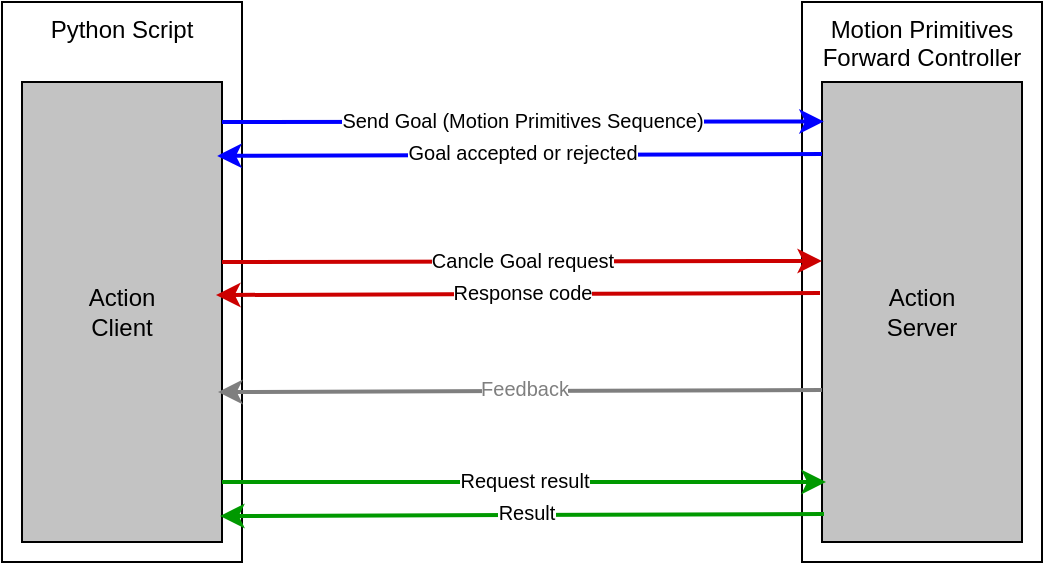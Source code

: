 <mxfile version="27.1.4">
  <diagram name="Page-1" id="9u_5SAsCUr1ULjLXrb9y">
    <mxGraphModel grid="1" page="1" gridSize="10" guides="1" tooltips="1" connect="1" arrows="1" fold="1" pageScale="1" pageWidth="850" pageHeight="1100" math="0" shadow="0" adaptiveColors="none">
      <root>
        <mxCell id="0" />
        <mxCell id="1" parent="0" />
        <mxCell id="sG7xvZkgZCj6ZZEBmGvM-1" value="Python Script" style="rounded=0;whiteSpace=wrap;html=1;verticalAlign=top;" vertex="1" parent="1">
          <mxGeometry x="40" y="280" width="120" height="280" as="geometry" />
        </mxCell>
        <mxCell id="sG7xvZkgZCj6ZZEBmGvM-2" value="Motion Primitives Forward Controller" style="rounded=0;whiteSpace=wrap;html=1;verticalAlign=top;" vertex="1" parent="1">
          <mxGeometry x="440" y="280" width="120" height="280" as="geometry" />
        </mxCell>
        <mxCell id="sG7xvZkgZCj6ZZEBmGvM-4" value="&lt;div&gt;Action&lt;/div&gt;&lt;div&gt;Server&lt;/div&gt;" style="rounded=0;whiteSpace=wrap;html=1;verticalAlign=middle;fillColor=#C3C3C3;" vertex="1" parent="1">
          <mxGeometry x="450" y="320" width="100" height="230" as="geometry" />
        </mxCell>
        <mxCell id="sG7xvZkgZCj6ZZEBmGvM-5" value="&lt;div&gt;Action&lt;/div&gt;&lt;div&gt;Client&lt;/div&gt;" style="rounded=0;whiteSpace=wrap;html=1;verticalAlign=middle;fillColor=#C3C3C3;" vertex="1" parent="1">
          <mxGeometry x="50" y="320" width="100" height="230" as="geometry" />
        </mxCell>
        <mxCell id="sG7xvZkgZCj6ZZEBmGvM-6" value="" style="endArrow=classic;html=1;rounded=0;entryX=0.009;entryY=0.086;entryDx=0;entryDy=0;entryPerimeter=0;strokeWidth=2;strokeColor=#0000FF;" edge="1" parent="1" target="sG7xvZkgZCj6ZZEBmGvM-4">
          <mxGeometry width="50" height="50" relative="1" as="geometry">
            <mxPoint x="150" y="340" as="sourcePoint" />
            <mxPoint x="340" y="430" as="targetPoint" />
          </mxGeometry>
        </mxCell>
        <mxCell id="sG7xvZkgZCj6ZZEBmGvM-7" value="Send Goal (Motion Primitives Sequence)" style="edgeLabel;html=1;align=center;verticalAlign=middle;resizable=0;points=[];fontSize=10;" connectable="0" vertex="1" parent="sG7xvZkgZCj6ZZEBmGvM-6">
          <mxGeometry x="-0.115" y="1" relative="1" as="geometry">
            <mxPoint x="17" as="offset" />
          </mxGeometry>
        </mxCell>
        <mxCell id="sG7xvZkgZCj6ZZEBmGvM-8" value="" style="endArrow=classic;html=1;rounded=0;exitX=0.987;exitY=0.088;exitDx=0;exitDy=0;exitPerimeter=0;entryX=0.976;entryY=0.178;entryDx=0;entryDy=0;entryPerimeter=0;strokeWidth=2;strokeColor=#0000FF;" edge="1" parent="1">
          <mxGeometry width="50" height="50" relative="1" as="geometry">
            <mxPoint x="450" y="356" as="sourcePoint" />
            <mxPoint x="147.6" y="356.94" as="targetPoint" />
          </mxGeometry>
        </mxCell>
        <mxCell id="sG7xvZkgZCj6ZZEBmGvM-9" value="Goal accepted or rejected" style="edgeLabel;html=1;align=center;verticalAlign=middle;resizable=0;points=[];fontSize=10;" connectable="0" vertex="1" parent="sG7xvZkgZCj6ZZEBmGvM-8">
          <mxGeometry x="-0.115" y="1" relative="1" as="geometry">
            <mxPoint x="-16" y="-3" as="offset" />
          </mxGeometry>
        </mxCell>
        <mxCell id="sG7xvZkgZCj6ZZEBmGvM-10" value="" style="endArrow=classic;html=1;rounded=0;entryX=0.009;entryY=0.086;entryDx=0;entryDy=0;entryPerimeter=0;strokeWidth=2;strokeColor=#CC0000;" edge="1" parent="1">
          <mxGeometry width="50" height="50" relative="1" as="geometry">
            <mxPoint x="150" y="410" as="sourcePoint" />
            <mxPoint x="450" y="409.5" as="targetPoint" />
          </mxGeometry>
        </mxCell>
        <mxCell id="sG7xvZkgZCj6ZZEBmGvM-11" value="Cancle Goal request" style="edgeLabel;html=1;align=center;verticalAlign=middle;resizable=0;points=[];fontSize=10;" connectable="0" vertex="1" parent="sG7xvZkgZCj6ZZEBmGvM-10">
          <mxGeometry x="-0.115" y="1" relative="1" as="geometry">
            <mxPoint x="17" as="offset" />
          </mxGeometry>
        </mxCell>
        <mxCell id="sG7xvZkgZCj6ZZEBmGvM-12" value="" style="endArrow=classic;html=1;rounded=0;exitX=0.987;exitY=0.088;exitDx=0;exitDy=0;exitPerimeter=0;entryX=0.976;entryY=0.178;entryDx=0;entryDy=0;entryPerimeter=0;strokeWidth=2;strokeColor=#CC0000;" edge="1" parent="1">
          <mxGeometry width="50" height="50" relative="1" as="geometry">
            <mxPoint x="449" y="425.5" as="sourcePoint" />
            <mxPoint x="147" y="426.5" as="targetPoint" />
          </mxGeometry>
        </mxCell>
        <mxCell id="sG7xvZkgZCj6ZZEBmGvM-13" value="Response code" style="edgeLabel;html=1;align=center;verticalAlign=middle;resizable=0;points=[];fontSize=10;" connectable="0" vertex="1" parent="sG7xvZkgZCj6ZZEBmGvM-12">
          <mxGeometry x="-0.115" y="1" relative="1" as="geometry">
            <mxPoint x="-16" y="-2" as="offset" />
          </mxGeometry>
        </mxCell>
        <mxCell id="sG7xvZkgZCj6ZZEBmGvM-14" value="" style="endArrow=classic;html=1;rounded=0;exitX=0.987;exitY=0.088;exitDx=0;exitDy=0;exitPerimeter=0;entryX=0.009;entryY=0.086;entryDx=0;entryDy=0;entryPerimeter=0;strokeWidth=2;strokeColor=#009900;" edge="1" parent="1">
          <mxGeometry width="50" height="50" relative="1" as="geometry">
            <mxPoint x="150" y="520" as="sourcePoint" />
            <mxPoint x="452" y="520" as="targetPoint" />
          </mxGeometry>
        </mxCell>
        <mxCell id="sG7xvZkgZCj6ZZEBmGvM-15" value="Request result" style="edgeLabel;html=1;align=center;verticalAlign=middle;resizable=0;points=[];fontSize=10;" connectable="0" vertex="1" parent="sG7xvZkgZCj6ZZEBmGvM-14">
          <mxGeometry x="-0.115" y="1" relative="1" as="geometry">
            <mxPoint x="17" as="offset" />
          </mxGeometry>
        </mxCell>
        <mxCell id="sG7xvZkgZCj6ZZEBmGvM-16" value="" style="endArrow=classic;html=1;rounded=0;exitX=0.987;exitY=0.088;exitDx=0;exitDy=0;exitPerimeter=0;entryX=0.976;entryY=0.178;entryDx=0;entryDy=0;entryPerimeter=0;strokeWidth=2;strokeColor=#009900;" edge="1" parent="1">
          <mxGeometry width="50" height="50" relative="1" as="geometry">
            <mxPoint x="451" y="536" as="sourcePoint" />
            <mxPoint x="149" y="537" as="targetPoint" />
          </mxGeometry>
        </mxCell>
        <mxCell id="sG7xvZkgZCj6ZZEBmGvM-17" value="Result" style="edgeLabel;html=1;align=center;verticalAlign=middle;resizable=0;points=[];fontSize=10;" connectable="0" vertex="1" parent="sG7xvZkgZCj6ZZEBmGvM-16">
          <mxGeometry x="-0.115" y="1" relative="1" as="geometry">
            <mxPoint x="-16" y="-3" as="offset" />
          </mxGeometry>
        </mxCell>
        <mxCell id="sG7xvZkgZCj6ZZEBmGvM-18" value="" style="endArrow=classic;html=1;rounded=0;exitX=0.987;exitY=0.088;exitDx=0;exitDy=0;exitPerimeter=0;entryX=0.976;entryY=0.178;entryDx=0;entryDy=0;entryPerimeter=0;strokeWidth=2;strokeColor=#7F7F7F;" edge="1" parent="1">
          <mxGeometry width="50" height="50" relative="1" as="geometry">
            <mxPoint x="450" y="474" as="sourcePoint" />
            <mxPoint x="148" y="475" as="targetPoint" />
          </mxGeometry>
        </mxCell>
        <mxCell id="sG7xvZkgZCj6ZZEBmGvM-19" value="Feedback" style="edgeLabel;html=1;align=center;verticalAlign=middle;resizable=0;points=[];fontSize=10;fontColor=#7F7F7F;" connectable="0" vertex="1" parent="sG7xvZkgZCj6ZZEBmGvM-18">
          <mxGeometry x="-0.115" y="1" relative="1" as="geometry">
            <mxPoint x="-16" y="-3" as="offset" />
          </mxGeometry>
        </mxCell>
      </root>
    </mxGraphModel>
  </diagram>
</mxfile>
